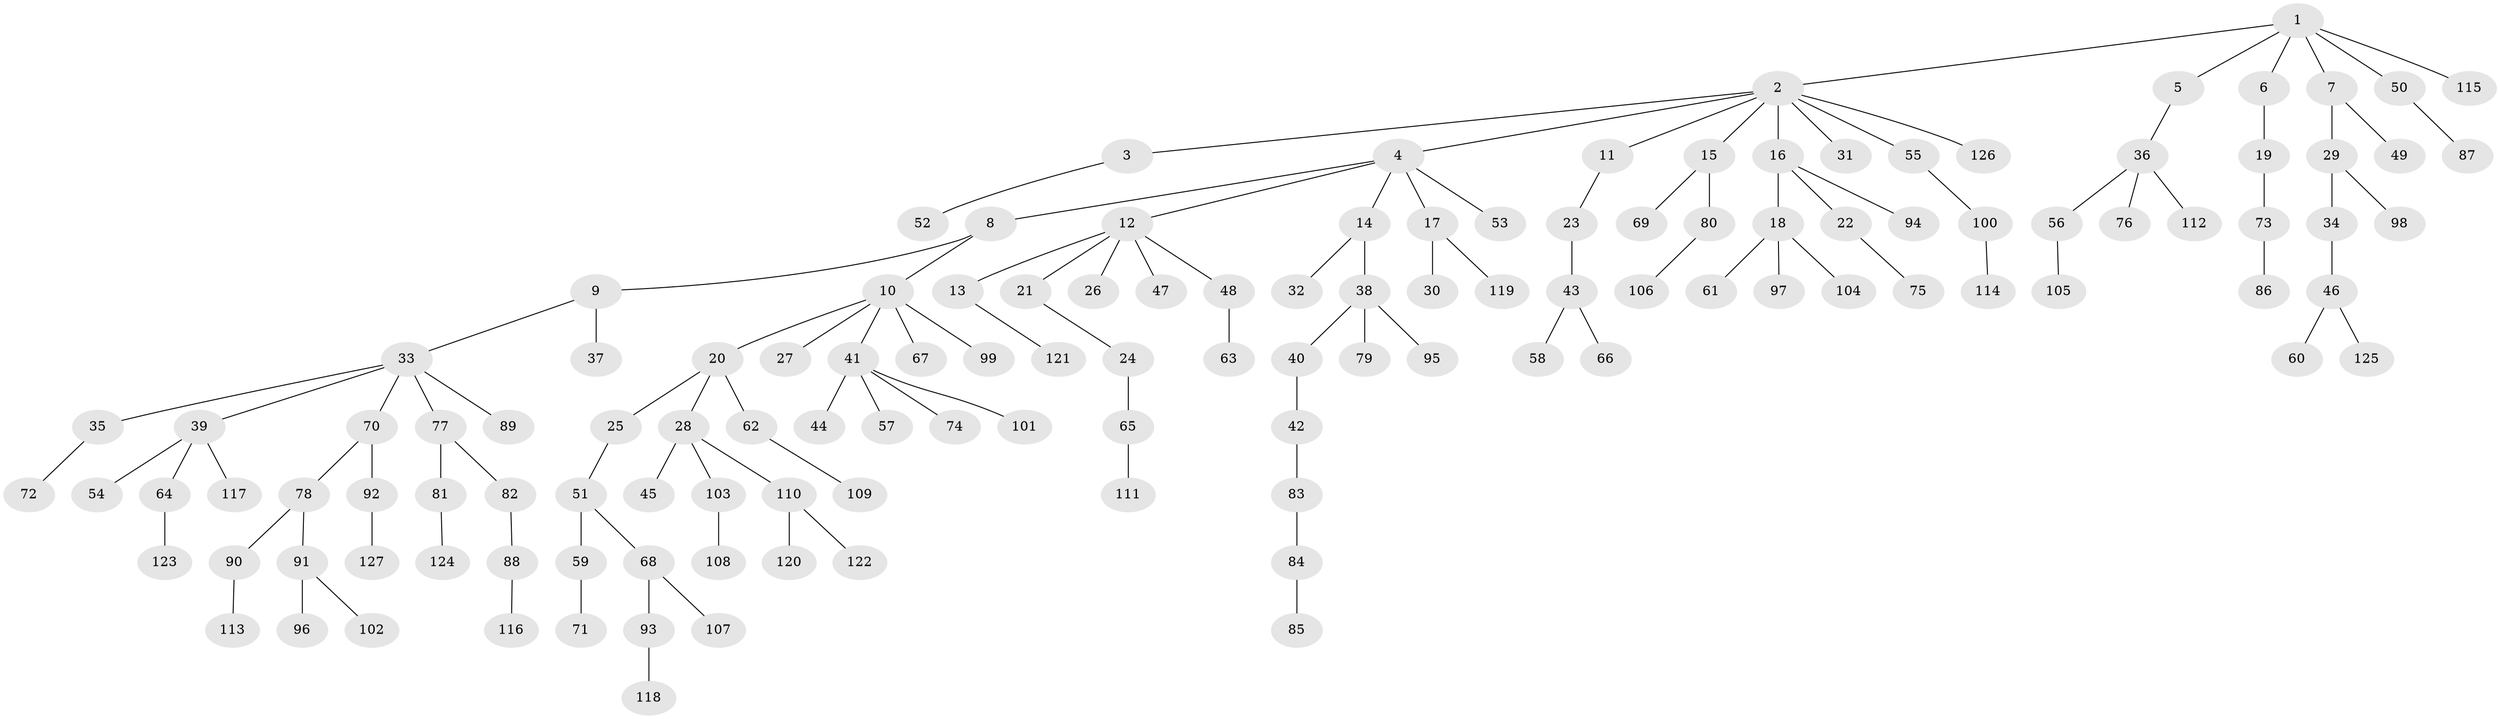 // Generated by graph-tools (version 1.1) at 2025/36/03/09/25 02:36:55]
// undirected, 127 vertices, 126 edges
graph export_dot {
graph [start="1"]
  node [color=gray90,style=filled];
  1;
  2;
  3;
  4;
  5;
  6;
  7;
  8;
  9;
  10;
  11;
  12;
  13;
  14;
  15;
  16;
  17;
  18;
  19;
  20;
  21;
  22;
  23;
  24;
  25;
  26;
  27;
  28;
  29;
  30;
  31;
  32;
  33;
  34;
  35;
  36;
  37;
  38;
  39;
  40;
  41;
  42;
  43;
  44;
  45;
  46;
  47;
  48;
  49;
  50;
  51;
  52;
  53;
  54;
  55;
  56;
  57;
  58;
  59;
  60;
  61;
  62;
  63;
  64;
  65;
  66;
  67;
  68;
  69;
  70;
  71;
  72;
  73;
  74;
  75;
  76;
  77;
  78;
  79;
  80;
  81;
  82;
  83;
  84;
  85;
  86;
  87;
  88;
  89;
  90;
  91;
  92;
  93;
  94;
  95;
  96;
  97;
  98;
  99;
  100;
  101;
  102;
  103;
  104;
  105;
  106;
  107;
  108;
  109;
  110;
  111;
  112;
  113;
  114;
  115;
  116;
  117;
  118;
  119;
  120;
  121;
  122;
  123;
  124;
  125;
  126;
  127;
  1 -- 2;
  1 -- 5;
  1 -- 6;
  1 -- 7;
  1 -- 50;
  1 -- 115;
  2 -- 3;
  2 -- 4;
  2 -- 11;
  2 -- 15;
  2 -- 16;
  2 -- 31;
  2 -- 55;
  2 -- 126;
  3 -- 52;
  4 -- 8;
  4 -- 12;
  4 -- 14;
  4 -- 17;
  4 -- 53;
  5 -- 36;
  6 -- 19;
  7 -- 29;
  7 -- 49;
  8 -- 9;
  8 -- 10;
  9 -- 33;
  9 -- 37;
  10 -- 20;
  10 -- 27;
  10 -- 41;
  10 -- 67;
  10 -- 99;
  11 -- 23;
  12 -- 13;
  12 -- 21;
  12 -- 26;
  12 -- 47;
  12 -- 48;
  13 -- 121;
  14 -- 32;
  14 -- 38;
  15 -- 69;
  15 -- 80;
  16 -- 18;
  16 -- 22;
  16 -- 94;
  17 -- 30;
  17 -- 119;
  18 -- 61;
  18 -- 97;
  18 -- 104;
  19 -- 73;
  20 -- 25;
  20 -- 28;
  20 -- 62;
  21 -- 24;
  22 -- 75;
  23 -- 43;
  24 -- 65;
  25 -- 51;
  28 -- 45;
  28 -- 103;
  28 -- 110;
  29 -- 34;
  29 -- 98;
  33 -- 35;
  33 -- 39;
  33 -- 70;
  33 -- 77;
  33 -- 89;
  34 -- 46;
  35 -- 72;
  36 -- 56;
  36 -- 76;
  36 -- 112;
  38 -- 40;
  38 -- 79;
  38 -- 95;
  39 -- 54;
  39 -- 64;
  39 -- 117;
  40 -- 42;
  41 -- 44;
  41 -- 57;
  41 -- 74;
  41 -- 101;
  42 -- 83;
  43 -- 58;
  43 -- 66;
  46 -- 60;
  46 -- 125;
  48 -- 63;
  50 -- 87;
  51 -- 59;
  51 -- 68;
  55 -- 100;
  56 -- 105;
  59 -- 71;
  62 -- 109;
  64 -- 123;
  65 -- 111;
  68 -- 93;
  68 -- 107;
  70 -- 78;
  70 -- 92;
  73 -- 86;
  77 -- 81;
  77 -- 82;
  78 -- 90;
  78 -- 91;
  80 -- 106;
  81 -- 124;
  82 -- 88;
  83 -- 84;
  84 -- 85;
  88 -- 116;
  90 -- 113;
  91 -- 96;
  91 -- 102;
  92 -- 127;
  93 -- 118;
  100 -- 114;
  103 -- 108;
  110 -- 120;
  110 -- 122;
}
